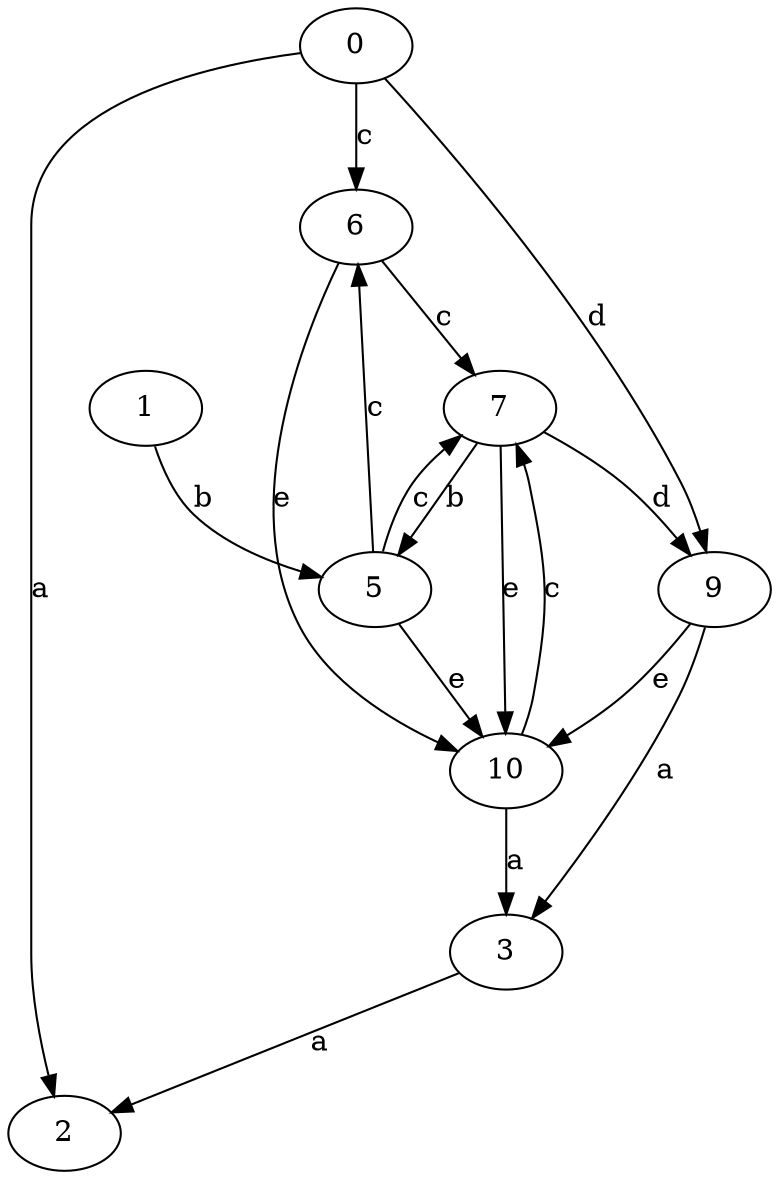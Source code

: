 strict digraph  {
2;
0;
3;
5;
1;
6;
7;
9;
10;
0 -> 2  [label=a];
0 -> 6  [label=c];
0 -> 9  [label=d];
3 -> 2  [label=a];
5 -> 6  [label=c];
5 -> 7  [label=c];
5 -> 10  [label=e];
1 -> 5  [label=b];
6 -> 7  [label=c];
6 -> 10  [label=e];
7 -> 5  [label=b];
7 -> 9  [label=d];
7 -> 10  [label=e];
9 -> 3  [label=a];
9 -> 10  [label=e];
10 -> 3  [label=a];
10 -> 7  [label=c];
}
